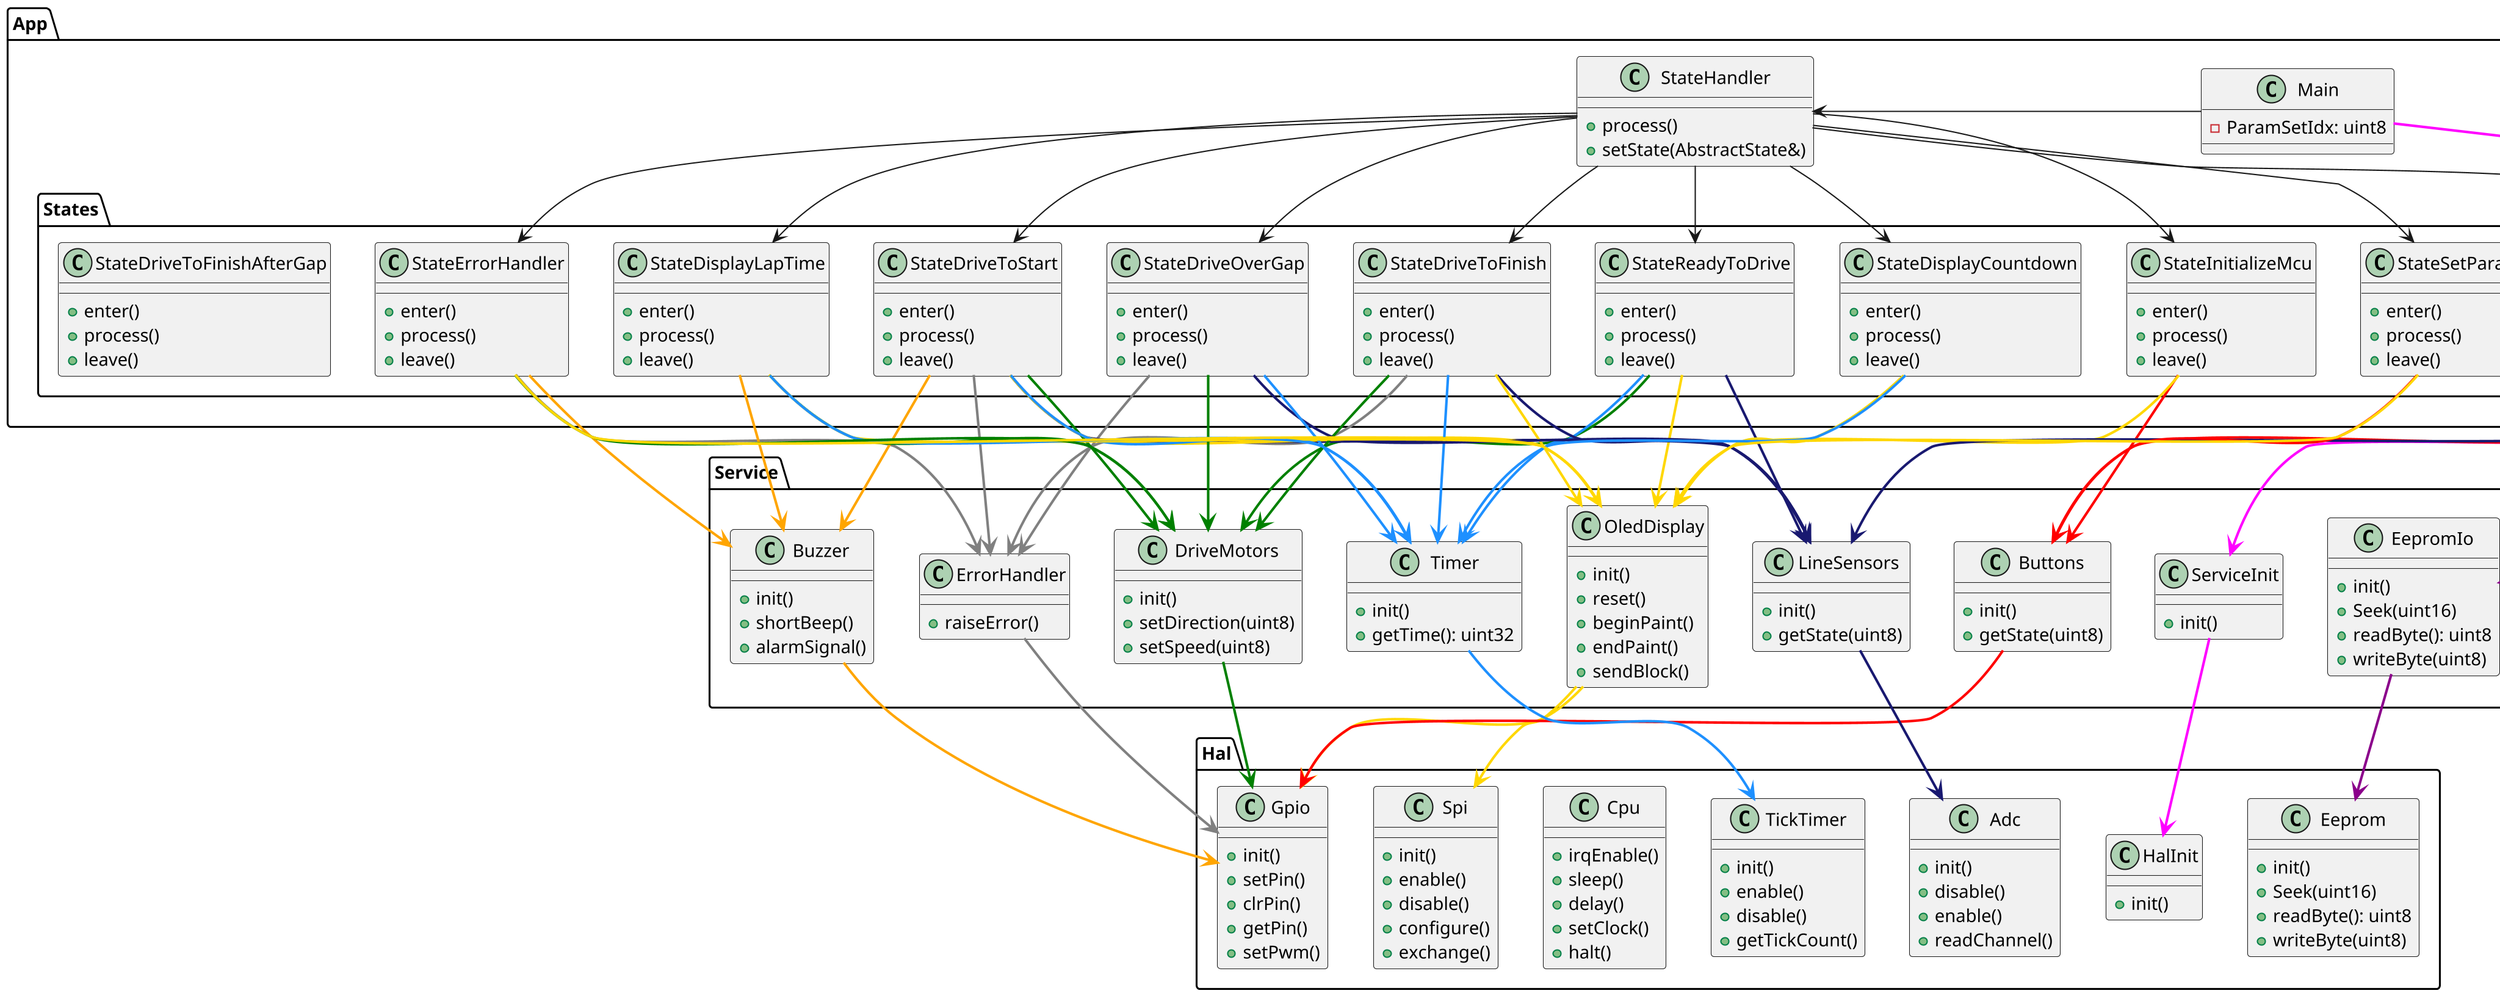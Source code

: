 @startuml

skinparam dpi 200

package App {
    class Main {
        -ParamSetIdx: uint8
    }

    class ParamSet

    class StateHandler {
        +process()
        +setState(AbstractState&)
    }

    package States {

        StateHandler --> StateInitializeMcu
        StateHandler --> StateCalibrateLineSensors
        StateHandler --> StateReadyToDrive
        StateHandler --> StateDriveToStart
        StateHandler --> StateDriveToFinish
        StateHandler --> StateDriveOverGap
        StateHandler --> StateDisplayCountdown
        StateHandler --> StateDisplayLapTime
        StateHandler --> StateErrorHandler
        StateHandler --> StateSetParameters

        class StateInitializeMcu {
            +enter()
            +process()
            +leave()
        }

        class StateCalibrateLineSensors {
            +enter()
            +process()
            +leave()
        }

        class StateReadyToDrive {
            +enter()
            +process()
            +leave()
        }

        class StateDriveToStart {
            +enter()
            +process()
            +leave()
        }

        class StateDriveToFinish {
            +enter()
            +process()
            +leave()
        }

        class StateDriveToFinishAfterGap {
            +enter()
            +process()
            +leave()
        }

        class StateDriveOverGap {
            +enter()
            +process()
            +leave()
        }

        class StateDisplayCountdown {
            +enter()
            +process()
            +leave()
        }

        class StateDisplayLapTime {
            +enter()
            +process()
            +leave()
        }

        class StateErrorHandler {
            +enter()
            +process()
            +leave()
        }

        class StateSetParameters {
            +enter()
            +process()
            +leave()
        }

    
    }
    /'note top of AbstractState
        This is a struct
    end note'/

    Main -left-> StateHandler
}

package Service {
    class ServiceInit {
        +init()
    }

    class OledDisplay {
        +init()
        +reset()
        +beginPaint()
        +endPaint()
        +sendBlock()
    }

    class Buttons {
        +init()
        +getState(uint8)
    }

    class EepromIo {
        +init()
        +Seek(uint16)
        +readByte(): uint8
        +writeByte(uint8)
    }

    class LineSensors {
        +init()
        +getState(uint8)
    }

    class DriveMotors {
        +init()
        +setDirection(uint8)
        +setSpeed(uint8)
    }

    class Buzzer {
        +init()
        +shortBeep()
        +alarmSignal()
    }

    class Timer {
        +init()
        +getTime(): uint32
    }

    class ErrorHandler {
        +raiseError()
    }
}




StateDriveToStart -[#Gray,bold]-> ErrorHandler
StateDriveToFinish -[#Gray,bold]-> ErrorHandler
StateDriveOverGap -[#Gray,bold]-> ErrorHandler
StateErrorHandler -[#Gray,bold]-> ErrorHandler




Main -[#Fuchsia,bold]-> ServiceInit

ParamSet -[#DarkMagenta,bold]-> EepromIo

StateInitializeMcu -[#Red,bold]-> Buttons
StateInitializeMcu -[#Gold,bold]-> OledDisplay

StateCalibrateLineSensors -[#Red,bold]-> Buttons
StateCalibrateLineSensors -[#MidnightBlue,bold]-> LineSensors

StateReadyToDrive -[#Green,bold]-> DriveMotors
StateReadyToDrive -[#MidnightBlue,bold]-> LineSensors
StateReadyToDrive -[#Gold,bold]-> OledDisplay
StateReadyToDrive -[#DodgerBlue,bold]-> Timer

StateDriveToStart -[#Orange,bold]-> Buzzer
StateDriveToStart -[#Green,bold]-> DriveMotors
StateDriveToStart -[#MidnightBlue,bold]-> LineSensors
StateDriveToStart -[#Gold,bold]-> OledDisplay
StateDriveToStart -[#DodgerBlue,bold]-> Timer

StateDriveToFinish -[#Green,bold]-> DriveMotors
StateDriveToFinish -[#MidnightBlue,bold]-> LineSensors
StateDriveToFinish -[#Gold,bold]-> OledDisplay
StateDriveToFinish -[#DodgerBlue,bold]-> Timer

StateDriveOverGap -[#Green,bold]-> DriveMotors
StateDriveOverGap -[#MidnightBlue,bold]-> LineSensors
StateDriveOverGap -[#DodgerBlue,bold]-> Timer

StateDisplayCountdown -[#Gold,bold]-> OledDisplay
StateDisplayCountdown -[#DodgerBlue,bold]-> Timer

StateDisplayLapTime -[#Green,bold]-> DriveMotors
StateDisplayLapTime -[#Gold,bold]-> OledDisplay
StateDisplayLapTime -[#DodgerBlue,bold]-> Timer
StateDisplayLapTime -[#Orange,bold]-> Buzzer

StateErrorHandler -[#Orange,bold]-> Buzzer
StateErrorHandler -[#Green,bold]-> DriveMotors
StateErrorHandler -[#Gold,bold]-> OledDisplay

StateSetParameters -[#Red,bold]-> Buttons
StateSetParameters -[#Gold,bold]-> OledDisplay




package Hal {
    class HalInit {
        +init()
    }

    class TickTimer {
        +init()
        +enable()
        +disable()
        +getTickCount()
    }

    class Spi {
        +init()
        +enable()
        +disable()
        +configure()
        +exchange()
    }

    class Adc {
        +init()
        +disable()
        +enable()
        +readChannel()
    }

    class Cpu {
        +irqEnable()
        +sleep()
        +delay()
        +setClock()
        +halt()
    }

    class Eeprom {
        +init()
        +Seek(uint16)
        +readByte(): uint8
        +writeByte(uint8)
    }

    class Gpio {
        +init()
        +setPin()
        +clrPin()
        +getPin()
        +setPwm()
    }

}

ErrorHandler -[#Gray,bold]-> Gpio

ServiceInit -[#Fuchsia,bold]-> HalInit

OledDisplay -[#Gold,bold]-> Spi
OledDisplay -[#Gold,bold]-> Gpio

Buttons -[#Red,bold]-> Gpio

Timer -[#DodgerBlue,bold]-> TickTimer

EepromIo -[#DarkMagenta,bold]-> Eeprom

LineSensors -[#MidnightBlue,bold]-> Adc

DriveMotors -[#Green,bold]-> Gpio

Buzzer -[#Orange,bold]-> Gpio



note as N1
    The init class of a package
    calls every init method of
    all the classes in this package
end note

note as N2
    As long as not declared
    otherwise each arrow shows
    a <<uses>> relationship
end note

@enduml
